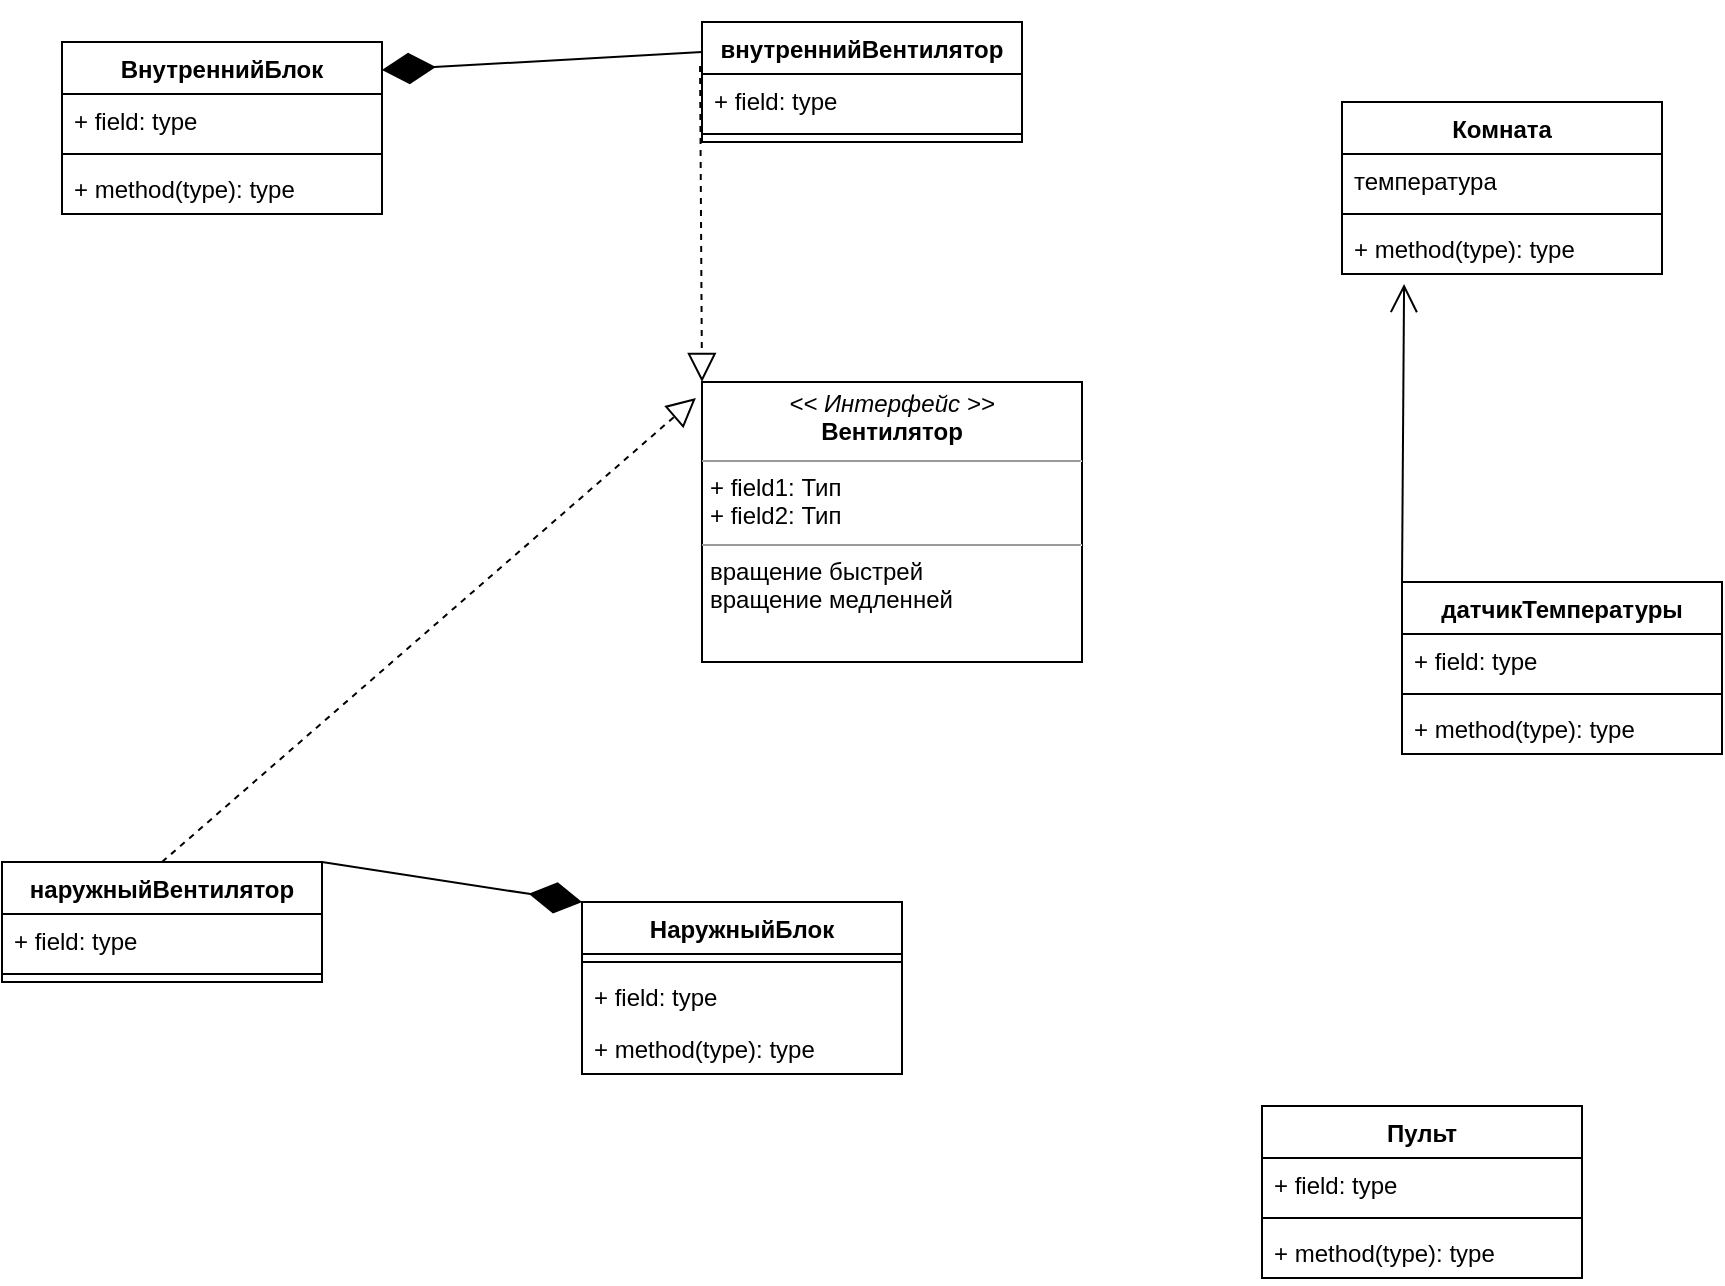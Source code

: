 <mxfile version="15.2.7" type="github">
  <diagram id="ObeKxSN3gTo3Cz10HJ9P" name="Page-1">
    <mxGraphModel dx="2249" dy="794" grid="1" gridSize="10" guides="1" tooltips="1" connect="1" arrows="1" fold="1" page="1" pageScale="1" pageWidth="827" pageHeight="1169" math="0" shadow="0">
      <root>
        <mxCell id="0" />
        <mxCell id="1" parent="0" />
        <mxCell id="pjRUFHgXaXV4LYHJn681-1" value="внутреннийВентилятор" style="swimlane;fontStyle=1;align=center;verticalAlign=top;childLayout=stackLayout;horizontal=1;startSize=26;horizontalStack=0;resizeParent=1;resizeParentMax=0;resizeLast=0;collapsible=1;marginBottom=0;" vertex="1" parent="1">
          <mxGeometry x="170" y="20" width="160" height="60" as="geometry" />
        </mxCell>
        <mxCell id="pjRUFHgXaXV4LYHJn681-2" value="+ field: type" style="text;strokeColor=none;fillColor=none;align=left;verticalAlign=top;spacingLeft=4;spacingRight=4;overflow=hidden;rotatable=0;points=[[0,0.5],[1,0.5]];portConstraint=eastwest;" vertex="1" parent="pjRUFHgXaXV4LYHJn681-1">
          <mxGeometry y="26" width="160" height="26" as="geometry" />
        </mxCell>
        <mxCell id="pjRUFHgXaXV4LYHJn681-3" value="" style="line;strokeWidth=1;fillColor=none;align=left;verticalAlign=middle;spacingTop=-1;spacingLeft=3;spacingRight=3;rotatable=0;labelPosition=right;points=[];portConstraint=eastwest;" vertex="1" parent="pjRUFHgXaXV4LYHJn681-1">
          <mxGeometry y="52" width="160" height="8" as="geometry" />
        </mxCell>
        <mxCell id="pjRUFHgXaXV4LYHJn681-5" value="&lt;p style=&quot;margin: 0px ; margin-top: 4px ; text-align: center&quot;&gt;&lt;i&gt;&lt;font style=&quot;vertical-align: inherit&quot;&gt;&lt;font style=&quot;vertical-align: inherit&quot;&gt;&lt;font style=&quot;vertical-align: inherit&quot;&gt;&lt;font style=&quot;vertical-align: inherit&quot;&gt;&lt;font style=&quot;vertical-align: inherit&quot;&gt;&lt;font style=&quot;vertical-align: inherit&quot;&gt;&amp;lt;&amp;lt; Интерфейс &amp;gt;&amp;gt; &lt;/font&gt;&lt;/font&gt;&lt;/font&gt;&lt;/font&gt;&lt;/font&gt;&lt;/font&gt;&lt;/i&gt;&lt;br&gt;&lt;b&gt;&lt;font style=&quot;vertical-align: inherit&quot;&gt;&lt;font style=&quot;vertical-align: inherit&quot;&gt;&lt;font style=&quot;vertical-align: inherit&quot;&gt;&lt;font style=&quot;vertical-align: inherit&quot;&gt;&lt;font style=&quot;vertical-align: inherit&quot;&gt;&lt;font style=&quot;vertical-align: inherit&quot;&gt;Вентилятор&lt;/font&gt;&lt;/font&gt;&lt;/font&gt;&lt;/font&gt;&lt;/font&gt;&lt;/font&gt;&lt;/b&gt;&lt;/p&gt;&lt;hr size=&quot;1&quot;&gt;&lt;p style=&quot;margin: 0px ; margin-left: 4px&quot;&gt;&lt;font style=&quot;vertical-align: inherit&quot;&gt;&lt;font style=&quot;vertical-align: inherit&quot;&gt;&lt;font style=&quot;vertical-align: inherit&quot;&gt;&lt;font style=&quot;vertical-align: inherit&quot;&gt;&lt;font style=&quot;vertical-align: inherit&quot;&gt;&lt;font style=&quot;vertical-align: inherit&quot;&gt;+ field1: Тип &lt;/font&gt;&lt;/font&gt;&lt;/font&gt;&lt;/font&gt;&lt;/font&gt;&lt;/font&gt;&lt;br&gt;&lt;font style=&quot;vertical-align: inherit&quot;&gt;&lt;font style=&quot;vertical-align: inherit&quot;&gt;&lt;font style=&quot;vertical-align: inherit&quot;&gt;&lt;font style=&quot;vertical-align: inherit&quot;&gt;&lt;font style=&quot;vertical-align: inherit&quot;&gt;&lt;font style=&quot;vertical-align: inherit&quot;&gt;+ field2: Тип&lt;/font&gt;&lt;/font&gt;&lt;/font&gt;&lt;/font&gt;&lt;/font&gt;&lt;/font&gt;&lt;/p&gt;&lt;hr size=&quot;1&quot;&gt;&lt;p style=&quot;margin: 0px ; margin-left: 4px&quot;&gt;&lt;font style=&quot;padding: 0px ; margin: 0px ; vertical-align: inherit&quot;&gt;&lt;font style=&quot;vertical-align: inherit&quot;&gt;&lt;font style=&quot;vertical-align: inherit&quot;&gt;&lt;font style=&quot;vertical-align: inherit&quot;&gt;&lt;font style=&quot;vertical-align: inherit&quot;&gt;вращение быстрей&lt;/font&gt;&lt;/font&gt;&lt;/font&gt;&lt;/font&gt;&lt;/font&gt;&lt;/p&gt;&lt;p style=&quot;margin: 0px ; margin-left: 4px&quot;&gt;&lt;font style=&quot;padding: 0px ; margin: 0px ; vertical-align: inherit&quot;&gt;&lt;font style=&quot;vertical-align: inherit&quot;&gt;&lt;font style=&quot;vertical-align: inherit&quot;&gt;вращение медленней&lt;/font&gt;&lt;/font&gt;&lt;/font&gt;&lt;/p&gt;&lt;div style=&quot;padding: 0px ; margin: 0px&quot;&gt;&lt;br style=&quot;padding: 0px ; margin: 0px&quot;&gt;&lt;/div&gt;&lt;div style=&quot;padding: 0px ; margin: 0px&quot;&gt;&lt;br style=&quot;padding: 0px ; margin: 0px&quot;&gt;&lt;/div&gt;" style="verticalAlign=top;align=left;overflow=fill;fontSize=12;fontFamily=Helvetica;html=1;" vertex="1" parent="1">
          <mxGeometry x="170" y="200" width="190" height="140" as="geometry" />
        </mxCell>
        <mxCell id="pjRUFHgXaXV4LYHJn681-6" value="наружныйВентилятор" style="swimlane;fontStyle=1;align=center;verticalAlign=top;childLayout=stackLayout;horizontal=1;startSize=26;horizontalStack=0;resizeParent=1;resizeParentMax=0;resizeLast=0;collapsible=1;marginBottom=0;" vertex="1" parent="1">
          <mxGeometry x="-180" y="440" width="160" height="60" as="geometry" />
        </mxCell>
        <mxCell id="pjRUFHgXaXV4LYHJn681-7" value="+ field: type" style="text;strokeColor=none;fillColor=none;align=left;verticalAlign=top;spacingLeft=4;spacingRight=4;overflow=hidden;rotatable=0;points=[[0,0.5],[1,0.5]];portConstraint=eastwest;" vertex="1" parent="pjRUFHgXaXV4LYHJn681-6">
          <mxGeometry y="26" width="160" height="26" as="geometry" />
        </mxCell>
        <mxCell id="pjRUFHgXaXV4LYHJn681-8" value="" style="line;strokeWidth=1;fillColor=none;align=left;verticalAlign=middle;spacingTop=-1;spacingLeft=3;spacingRight=3;rotatable=0;labelPosition=right;points=[];portConstraint=eastwest;" vertex="1" parent="pjRUFHgXaXV4LYHJn681-6">
          <mxGeometry y="52" width="160" height="8" as="geometry" />
        </mxCell>
        <mxCell id="pjRUFHgXaXV4LYHJn681-10" value="датчикТемпературы" style="swimlane;fontStyle=1;align=center;verticalAlign=top;childLayout=stackLayout;horizontal=1;startSize=26;horizontalStack=0;resizeParent=1;resizeParentMax=0;resizeLast=0;collapsible=1;marginBottom=0;" vertex="1" parent="1">
          <mxGeometry x="520" y="300" width="160" height="86" as="geometry" />
        </mxCell>
        <mxCell id="pjRUFHgXaXV4LYHJn681-11" value="+ field: type" style="text;strokeColor=none;fillColor=none;align=left;verticalAlign=top;spacingLeft=4;spacingRight=4;overflow=hidden;rotatable=0;points=[[0,0.5],[1,0.5]];portConstraint=eastwest;" vertex="1" parent="pjRUFHgXaXV4LYHJn681-10">
          <mxGeometry y="26" width="160" height="26" as="geometry" />
        </mxCell>
        <mxCell id="pjRUFHgXaXV4LYHJn681-12" value="" style="line;strokeWidth=1;fillColor=none;align=left;verticalAlign=middle;spacingTop=-1;spacingLeft=3;spacingRight=3;rotatable=0;labelPosition=right;points=[];portConstraint=eastwest;" vertex="1" parent="pjRUFHgXaXV4LYHJn681-10">
          <mxGeometry y="52" width="160" height="8" as="geometry" />
        </mxCell>
        <mxCell id="pjRUFHgXaXV4LYHJn681-13" value="+ method(type): type" style="text;strokeColor=none;fillColor=none;align=left;verticalAlign=top;spacingLeft=4;spacingRight=4;overflow=hidden;rotatable=0;points=[[0,0.5],[1,0.5]];portConstraint=eastwest;" vertex="1" parent="pjRUFHgXaXV4LYHJn681-10">
          <mxGeometry y="60" width="160" height="26" as="geometry" />
        </mxCell>
        <mxCell id="pjRUFHgXaXV4LYHJn681-14" value="Пульт" style="swimlane;fontStyle=1;align=center;verticalAlign=top;childLayout=stackLayout;horizontal=1;startSize=26;horizontalStack=0;resizeParent=1;resizeParentMax=0;resizeLast=0;collapsible=1;marginBottom=0;" vertex="1" parent="1">
          <mxGeometry x="450" y="562" width="160" height="86" as="geometry" />
        </mxCell>
        <mxCell id="pjRUFHgXaXV4LYHJn681-15" value="+ field: type" style="text;strokeColor=none;fillColor=none;align=left;verticalAlign=top;spacingLeft=4;spacingRight=4;overflow=hidden;rotatable=0;points=[[0,0.5],[1,0.5]];portConstraint=eastwest;" vertex="1" parent="pjRUFHgXaXV4LYHJn681-14">
          <mxGeometry y="26" width="160" height="26" as="geometry" />
        </mxCell>
        <mxCell id="pjRUFHgXaXV4LYHJn681-16" value="" style="line;strokeWidth=1;fillColor=none;align=left;verticalAlign=middle;spacingTop=-1;spacingLeft=3;spacingRight=3;rotatable=0;labelPosition=right;points=[];portConstraint=eastwest;" vertex="1" parent="pjRUFHgXaXV4LYHJn681-14">
          <mxGeometry y="52" width="160" height="8" as="geometry" />
        </mxCell>
        <mxCell id="pjRUFHgXaXV4LYHJn681-17" value="+ method(type): type" style="text;strokeColor=none;fillColor=none;align=left;verticalAlign=top;spacingLeft=4;spacingRight=4;overflow=hidden;rotatable=0;points=[[0,0.5],[1,0.5]];portConstraint=eastwest;" vertex="1" parent="pjRUFHgXaXV4LYHJn681-14">
          <mxGeometry y="60" width="160" height="26" as="geometry" />
        </mxCell>
        <mxCell id="pjRUFHgXaXV4LYHJn681-18" value="ВнутреннийБлок" style="swimlane;fontStyle=1;align=center;verticalAlign=top;childLayout=stackLayout;horizontal=1;startSize=26;horizontalStack=0;resizeParent=1;resizeParentMax=0;resizeLast=0;collapsible=1;marginBottom=0;" vertex="1" parent="1">
          <mxGeometry x="-150" y="30" width="160" height="86" as="geometry" />
        </mxCell>
        <mxCell id="pjRUFHgXaXV4LYHJn681-19" value="+ field: type" style="text;strokeColor=none;fillColor=none;align=left;verticalAlign=top;spacingLeft=4;spacingRight=4;overflow=hidden;rotatable=0;points=[[0,0.5],[1,0.5]];portConstraint=eastwest;" vertex="1" parent="pjRUFHgXaXV4LYHJn681-18">
          <mxGeometry y="26" width="160" height="26" as="geometry" />
        </mxCell>
        <mxCell id="pjRUFHgXaXV4LYHJn681-20" value="" style="line;strokeWidth=1;fillColor=none;align=left;verticalAlign=middle;spacingTop=-1;spacingLeft=3;spacingRight=3;rotatable=0;labelPosition=right;points=[];portConstraint=eastwest;" vertex="1" parent="pjRUFHgXaXV4LYHJn681-18">
          <mxGeometry y="52" width="160" height="8" as="geometry" />
        </mxCell>
        <mxCell id="pjRUFHgXaXV4LYHJn681-21" value="+ method(type): type" style="text;strokeColor=none;fillColor=none;align=left;verticalAlign=top;spacingLeft=4;spacingRight=4;overflow=hidden;rotatable=0;points=[[0,0.5],[1,0.5]];portConstraint=eastwest;" vertex="1" parent="pjRUFHgXaXV4LYHJn681-18">
          <mxGeometry y="60" width="160" height="26" as="geometry" />
        </mxCell>
        <mxCell id="pjRUFHgXaXV4LYHJn681-22" value="НаружныйБлок" style="swimlane;fontStyle=1;align=center;verticalAlign=top;childLayout=stackLayout;horizontal=1;startSize=26;horizontalStack=0;resizeParent=1;resizeParentMax=0;resizeLast=0;collapsible=1;marginBottom=0;" vertex="1" parent="1">
          <mxGeometry x="110" y="460" width="160" height="86" as="geometry" />
        </mxCell>
        <mxCell id="pjRUFHgXaXV4LYHJn681-24" value="" style="line;strokeWidth=1;fillColor=none;align=left;verticalAlign=middle;spacingTop=-1;spacingLeft=3;spacingRight=3;rotatable=0;labelPosition=right;points=[];portConstraint=eastwest;" vertex="1" parent="pjRUFHgXaXV4LYHJn681-22">
          <mxGeometry y="26" width="160" height="8" as="geometry" />
        </mxCell>
        <mxCell id="pjRUFHgXaXV4LYHJn681-23" value="+ field: type" style="text;strokeColor=none;fillColor=none;align=left;verticalAlign=top;spacingLeft=4;spacingRight=4;overflow=hidden;rotatable=0;points=[[0,0.5],[1,0.5]];portConstraint=eastwest;" vertex="1" parent="pjRUFHgXaXV4LYHJn681-22">
          <mxGeometry y="34" width="160" height="26" as="geometry" />
        </mxCell>
        <mxCell id="pjRUFHgXaXV4LYHJn681-25" value="+ method(type): type" style="text;strokeColor=none;fillColor=none;align=left;verticalAlign=top;spacingLeft=4;spacingRight=4;overflow=hidden;rotatable=0;points=[[0,0.5],[1,0.5]];portConstraint=eastwest;" vertex="1" parent="pjRUFHgXaXV4LYHJn681-22">
          <mxGeometry y="60" width="160" height="26" as="geometry" />
        </mxCell>
        <mxCell id="pjRUFHgXaXV4LYHJn681-26" value="" style="endArrow=block;dashed=1;endFill=0;endSize=12;html=1;exitX=0.5;exitY=0;exitDx=0;exitDy=0;entryX=-0.016;entryY=0.057;entryDx=0;entryDy=0;entryPerimeter=0;" edge="1" parent="1" source="pjRUFHgXaXV4LYHJn681-6" target="pjRUFHgXaXV4LYHJn681-5">
          <mxGeometry width="160" relative="1" as="geometry">
            <mxPoint x="330" y="410" as="sourcePoint" />
            <mxPoint x="490" y="410" as="targetPoint" />
          </mxGeometry>
        </mxCell>
        <mxCell id="pjRUFHgXaXV4LYHJn681-27" value="" style="endArrow=block;dashed=1;endFill=0;endSize=12;html=1;exitX=-0.006;exitY=0.367;exitDx=0;exitDy=0;entryX=0;entryY=0;entryDx=0;entryDy=0;exitPerimeter=0;" edge="1" parent="1" source="pjRUFHgXaXV4LYHJn681-1" target="pjRUFHgXaXV4LYHJn681-5">
          <mxGeometry width="160" relative="1" as="geometry">
            <mxPoint x="330" y="410" as="sourcePoint" />
            <mxPoint x="490" y="410" as="targetPoint" />
          </mxGeometry>
        </mxCell>
        <mxCell id="pjRUFHgXaXV4LYHJn681-28" value="Комната" style="swimlane;fontStyle=1;align=center;verticalAlign=top;childLayout=stackLayout;horizontal=1;startSize=26;horizontalStack=0;resizeParent=1;resizeParentMax=0;resizeLast=0;collapsible=1;marginBottom=0;" vertex="1" parent="1">
          <mxGeometry x="490" y="60" width="160" height="86" as="geometry" />
        </mxCell>
        <mxCell id="pjRUFHgXaXV4LYHJn681-29" value="температура" style="text;strokeColor=none;fillColor=none;align=left;verticalAlign=top;spacingLeft=4;spacingRight=4;overflow=hidden;rotatable=0;points=[[0,0.5],[1,0.5]];portConstraint=eastwest;" vertex="1" parent="pjRUFHgXaXV4LYHJn681-28">
          <mxGeometry y="26" width="160" height="26" as="geometry" />
        </mxCell>
        <mxCell id="pjRUFHgXaXV4LYHJn681-30" value="" style="line;strokeWidth=1;fillColor=none;align=left;verticalAlign=middle;spacingTop=-1;spacingLeft=3;spacingRight=3;rotatable=0;labelPosition=right;points=[];portConstraint=eastwest;" vertex="1" parent="pjRUFHgXaXV4LYHJn681-28">
          <mxGeometry y="52" width="160" height="8" as="geometry" />
        </mxCell>
        <mxCell id="pjRUFHgXaXV4LYHJn681-31" value="+ method(type): type" style="text;strokeColor=none;fillColor=none;align=left;verticalAlign=top;spacingLeft=4;spacingRight=4;overflow=hidden;rotatable=0;points=[[0,0.5],[1,0.5]];portConstraint=eastwest;" vertex="1" parent="pjRUFHgXaXV4LYHJn681-28">
          <mxGeometry y="60" width="160" height="26" as="geometry" />
        </mxCell>
        <mxCell id="pjRUFHgXaXV4LYHJn681-38" value="" style="endArrow=diamondThin;endFill=1;endSize=24;html=1;exitX=0;exitY=0.25;exitDx=0;exitDy=0;entryX=1;entryY=0.163;entryDx=0;entryDy=0;entryPerimeter=0;" edge="1" parent="1" source="pjRUFHgXaXV4LYHJn681-1" target="pjRUFHgXaXV4LYHJn681-18">
          <mxGeometry width="160" relative="1" as="geometry">
            <mxPoint x="330" y="210" as="sourcePoint" />
            <mxPoint x="90" y="130" as="targetPoint" />
          </mxGeometry>
        </mxCell>
        <mxCell id="pjRUFHgXaXV4LYHJn681-39" value="" style="endArrow=diamondThin;endFill=1;endSize=24;html=1;exitX=1;exitY=0;exitDx=0;exitDy=0;entryX=0;entryY=0;entryDx=0;entryDy=0;" edge="1" parent="1" source="pjRUFHgXaXV4LYHJn681-6" target="pjRUFHgXaXV4LYHJn681-22">
          <mxGeometry width="160" relative="1" as="geometry">
            <mxPoint x="330" y="210" as="sourcePoint" />
            <mxPoint x="490" y="210" as="targetPoint" />
          </mxGeometry>
        </mxCell>
        <mxCell id="pjRUFHgXaXV4LYHJn681-40" value="" style="endArrow=open;endFill=1;endSize=12;html=1;exitX=0;exitY=0;exitDx=0;exitDy=0;entryX=0.194;entryY=1.192;entryDx=0;entryDy=0;entryPerimeter=0;" edge="1" parent="1" source="pjRUFHgXaXV4LYHJn681-10" target="pjRUFHgXaXV4LYHJn681-31">
          <mxGeometry width="160" relative="1" as="geometry">
            <mxPoint x="330" y="310" as="sourcePoint" />
            <mxPoint x="490" y="310" as="targetPoint" />
          </mxGeometry>
        </mxCell>
      </root>
    </mxGraphModel>
  </diagram>
</mxfile>
